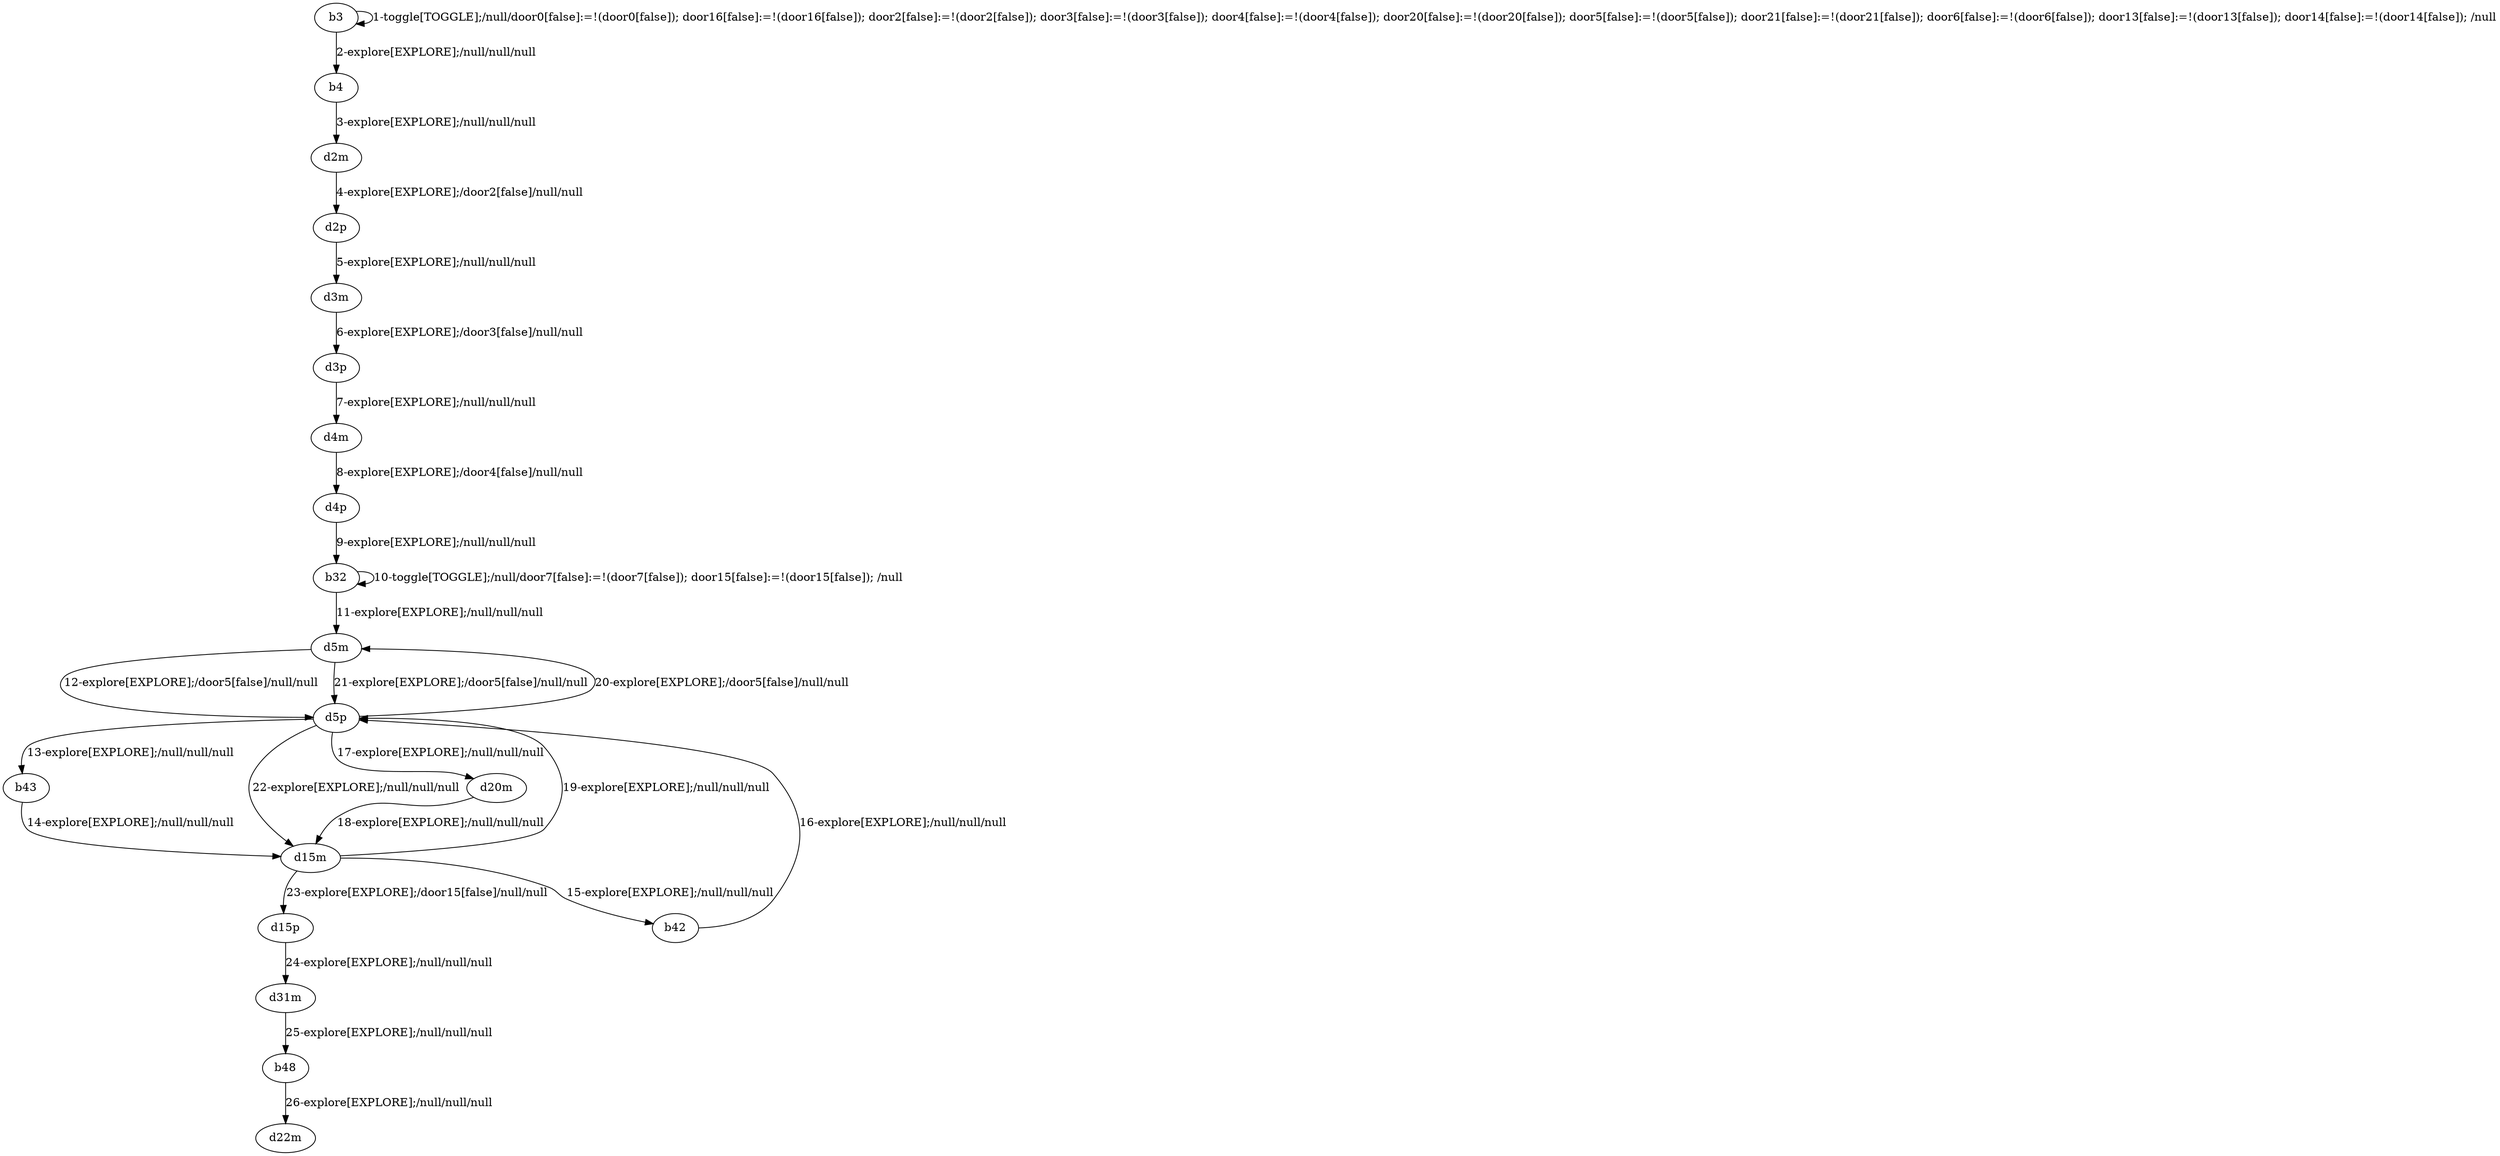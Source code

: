 # Total number of goals covered by this test: 1
# d20m --> d15m

digraph g {
"b3" -> "b3" [label = "1-toggle[TOGGLE];/null/door0[false]:=!(door0[false]); door16[false]:=!(door16[false]); door2[false]:=!(door2[false]); door3[false]:=!(door3[false]); door4[false]:=!(door4[false]); door20[false]:=!(door20[false]); door5[false]:=!(door5[false]); door21[false]:=!(door21[false]); door6[false]:=!(door6[false]); door13[false]:=!(door13[false]); door14[false]:=!(door14[false]); /null"];
"b3" -> "b4" [label = "2-explore[EXPLORE];/null/null/null"];
"b4" -> "d2m" [label = "3-explore[EXPLORE];/null/null/null"];
"d2m" -> "d2p" [label = "4-explore[EXPLORE];/door2[false]/null/null"];
"d2p" -> "d3m" [label = "5-explore[EXPLORE];/null/null/null"];
"d3m" -> "d3p" [label = "6-explore[EXPLORE];/door3[false]/null/null"];
"d3p" -> "d4m" [label = "7-explore[EXPLORE];/null/null/null"];
"d4m" -> "d4p" [label = "8-explore[EXPLORE];/door4[false]/null/null"];
"d4p" -> "b32" [label = "9-explore[EXPLORE];/null/null/null"];
"b32" -> "b32" [label = "10-toggle[TOGGLE];/null/door7[false]:=!(door7[false]); door15[false]:=!(door15[false]); /null"];
"b32" -> "d5m" [label = "11-explore[EXPLORE];/null/null/null"];
"d5m" -> "d5p" [label = "12-explore[EXPLORE];/door5[false]/null/null"];
"d5p" -> "b43" [label = "13-explore[EXPLORE];/null/null/null"];
"b43" -> "d15m" [label = "14-explore[EXPLORE];/null/null/null"];
"d15m" -> "b42" [label = "15-explore[EXPLORE];/null/null/null"];
"b42" -> "d5p" [label = "16-explore[EXPLORE];/null/null/null"];
"d5p" -> "d20m" [label = "17-explore[EXPLORE];/null/null/null"];
"d20m" -> "d15m" [label = "18-explore[EXPLORE];/null/null/null"];
"d15m" -> "d5p" [label = "19-explore[EXPLORE];/null/null/null"];
"d5p" -> "d5m" [label = "20-explore[EXPLORE];/door5[false]/null/null"];
"d5m" -> "d5p" [label = "21-explore[EXPLORE];/door5[false]/null/null"];
"d5p" -> "d15m" [label = "22-explore[EXPLORE];/null/null/null"];
"d15m" -> "d15p" [label = "23-explore[EXPLORE];/door15[false]/null/null"];
"d15p" -> "d31m" [label = "24-explore[EXPLORE];/null/null/null"];
"d31m" -> "b48" [label = "25-explore[EXPLORE];/null/null/null"];
"b48" -> "d22m" [label = "26-explore[EXPLORE];/null/null/null"];
}